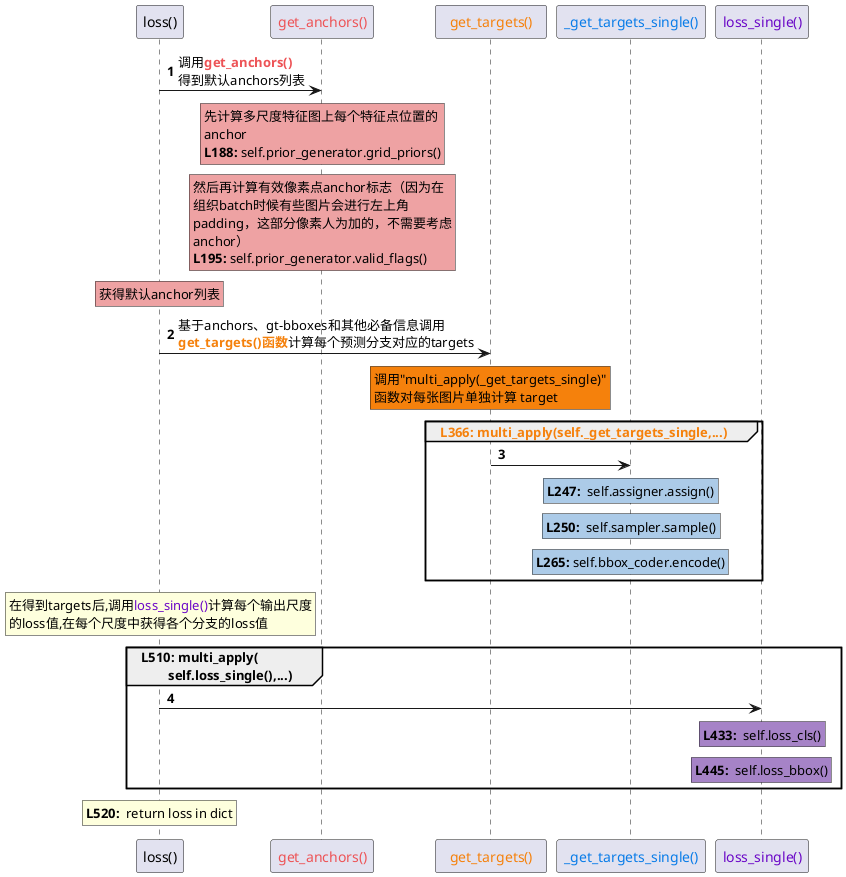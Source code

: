 @startuml
'https://plantuml.com/sequence-diagram
autonumber
participant "loss()" as loss
participant "<color #ed5356>get_anchors()</color>" as get_anchors
loss -> get_anchors: 调用<b><color #ed5356>get_anchors()</color></b>\n得到默认anchors列表
rnote over get_anchors #eea2a3
先计算多尺度特征图上每个特征点位置的
anchor
<b>L188: </b>self.prior_generator.grid_priors()
endrnote
rnote over get_anchors #eea2a3
然后再计算有效像素点anchor标志（因为在
组织batch时候有些图片会进行左上角
padding，这部分像素人为加的，不需要考虑
anchor）
<b>L195: </b>self.prior_generator.valid_flags()
endrnote
rnote over loss #eea2a3
获得默认anchor列表
endrnote
participant "  <color #f5810c>get_targets()</color>  " as get_targets
loss -> get_targets: 基于anchors、gt-bboxes和其他必备信息调用\n<b><color #f5810c>get_targets()函数</color></b>计算每个预测分支对应的targets
participant "<color #097ce8>_get_targets_single()</color>" as get_targets_single
rnote over get_targets #f5810c
调用"multi_apply(_get_targets_single)"
函数对每张图片单独计算 target
endrnote
group <color #f5810c>L366: multi_apply(self._get_targets_single,...)</color>
    get_targets -> get_targets_single
    rnote over get_targets_single #accbe8
    **L247: ** self.assigner.assign()
    endrnote
    rnote over get_targets_single #accbe8
    **L250: ** self.sampler.sample()
    endrnote
    rnote over get_targets_single #accbe8
    **L265: **self.bbox_coder.encode()
    endrnote
end
rnote over loss
在得到targets后,调用<color #6b08c7>loss_single()</color>计算每个输出尺度
的loss值,在每个尺度中获得各个分支的loss值
endrnote
participant "<color #6b08c7>loss_single()</color>" as loss_single
group <b>L510: </b>multi_apply(\n\tself.loss_single(),...)
    loss -> loss_single
    rnote over loss_single #a683c7
    **L433: ** self.loss_cls()
    endrnote
    rnote over loss_single #a683c7
    **L445: ** self.loss_bbox()
    endrnote
end
rnote over loss
**L520: ** return loss in dict
endrnote
@enduml